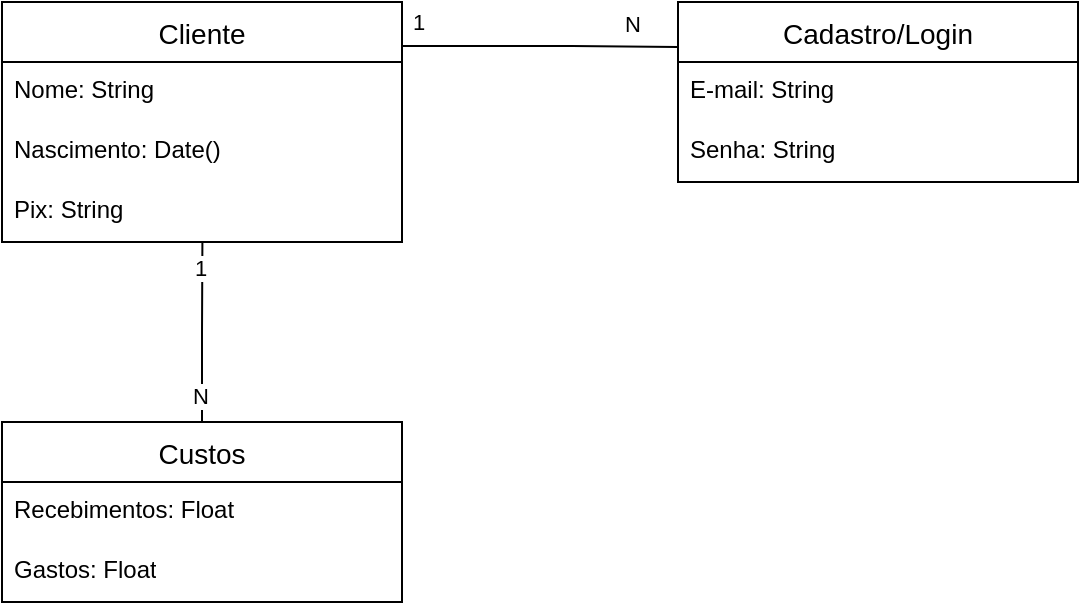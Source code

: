 <mxfile version="21.7.2" type="device">
  <diagram name="Página-1" id="2FSuW5vJXT9mi0WZvMT-">
    <mxGraphModel dx="1149" dy="657" grid="1" gridSize="10" guides="1" tooltips="1" connect="1" arrows="1" fold="1" page="1" pageScale="1" pageWidth="827" pageHeight="1169" math="0" shadow="0">
      <root>
        <mxCell id="0" />
        <mxCell id="1" parent="0" />
        <mxCell id="qsiIOJ_l1LNjUDK1hGzY-24" value="1" style="edgeStyle=orthogonalEdgeStyle;rounded=0;orthogonalLoop=1;jettySize=auto;html=1;exitX=1;exitY=0.25;exitDx=0;exitDy=0;entryX=0;entryY=0.25;entryDx=0;entryDy=0;endArrow=none;endFill=0;" parent="1" source="qsiIOJ_l1LNjUDK1hGzY-15" target="qsiIOJ_l1LNjUDK1hGzY-20" edge="1">
          <mxGeometry x="-0.783" y="13" relative="1" as="geometry">
            <Array as="points">
              <mxPoint x="430" y="102" />
              <mxPoint x="430" y="102" />
            </Array>
            <mxPoint y="1" as="offset" />
          </mxGeometry>
        </mxCell>
        <mxCell id="qsiIOJ_l1LNjUDK1hGzY-25" value="N" style="edgeLabel;html=1;align=center;verticalAlign=middle;resizable=0;points=[];" parent="qsiIOJ_l1LNjUDK1hGzY-24" vertex="1" connectable="0">
          <mxGeometry x="0.681" relative="1" as="geometry">
            <mxPoint y="-12" as="offset" />
          </mxGeometry>
        </mxCell>
        <mxCell id="qsiIOJ_l1LNjUDK1hGzY-15" value="Cliente" style="swimlane;fontStyle=0;childLayout=stackLayout;horizontal=1;startSize=30;horizontalStack=0;resizeParent=1;resizeParentMax=0;resizeLast=0;collapsible=1;marginBottom=0;align=center;fontSize=14;" parent="1" vertex="1">
          <mxGeometry x="145" y="80" width="200" height="120" as="geometry">
            <mxRectangle x="80" y="50" width="80" height="30" as="alternateBounds" />
          </mxGeometry>
        </mxCell>
        <mxCell id="qsiIOJ_l1LNjUDK1hGzY-16" value="Nome: String" style="text;strokeColor=none;fillColor=none;spacingLeft=4;spacingRight=4;overflow=hidden;rotatable=0;points=[[0,0.5],[1,0.5]];portConstraint=eastwest;fontSize=12;whiteSpace=wrap;html=1;" parent="qsiIOJ_l1LNjUDK1hGzY-15" vertex="1">
          <mxGeometry y="30" width="200" height="30" as="geometry" />
        </mxCell>
        <mxCell id="qsiIOJ_l1LNjUDK1hGzY-17" value="Nascimento: Date()" style="text;strokeColor=none;fillColor=none;spacingLeft=4;spacingRight=4;overflow=hidden;rotatable=0;points=[[0,0.5],[1,0.5]];portConstraint=eastwest;fontSize=12;whiteSpace=wrap;html=1;" parent="qsiIOJ_l1LNjUDK1hGzY-15" vertex="1">
          <mxGeometry y="60" width="200" height="30" as="geometry" />
        </mxCell>
        <mxCell id="qsiIOJ_l1LNjUDK1hGzY-31" value="Pix: String" style="text;strokeColor=none;fillColor=none;spacingLeft=4;spacingRight=4;overflow=hidden;rotatable=0;points=[[0,0.5],[1,0.5]];portConstraint=eastwest;fontSize=12;whiteSpace=wrap;html=1;" parent="qsiIOJ_l1LNjUDK1hGzY-15" vertex="1">
          <mxGeometry y="90" width="200" height="30" as="geometry" />
        </mxCell>
        <mxCell id="qsiIOJ_l1LNjUDK1hGzY-20" value="Cadastro/Login" style="swimlane;fontStyle=0;childLayout=stackLayout;horizontal=1;startSize=30;horizontalStack=0;resizeParent=1;resizeParentMax=0;resizeLast=0;collapsible=1;marginBottom=0;align=center;fontSize=14;" parent="1" vertex="1">
          <mxGeometry x="483" y="80" width="200" height="90" as="geometry">
            <mxRectangle x="80" y="50" width="80" height="30" as="alternateBounds" />
          </mxGeometry>
        </mxCell>
        <mxCell id="qsiIOJ_l1LNjUDK1hGzY-21" value="E-mail: String" style="text;strokeColor=none;fillColor=none;spacingLeft=4;spacingRight=4;overflow=hidden;rotatable=0;points=[[0,0.5],[1,0.5]];portConstraint=eastwest;fontSize=12;whiteSpace=wrap;html=1;" parent="qsiIOJ_l1LNjUDK1hGzY-20" vertex="1">
          <mxGeometry y="30" width="200" height="30" as="geometry" />
        </mxCell>
        <mxCell id="qsiIOJ_l1LNjUDK1hGzY-22" value="Senha: String" style="text;strokeColor=none;fillColor=none;spacingLeft=4;spacingRight=4;overflow=hidden;rotatable=0;points=[[0,0.5],[1,0.5]];portConstraint=eastwest;fontSize=12;whiteSpace=wrap;html=1;" parent="qsiIOJ_l1LNjUDK1hGzY-20" vertex="1">
          <mxGeometry y="60" width="200" height="30" as="geometry" />
        </mxCell>
        <mxCell id="qsiIOJ_l1LNjUDK1hGzY-33" style="edgeStyle=orthogonalEdgeStyle;rounded=0;orthogonalLoop=1;jettySize=auto;html=1;exitX=0.5;exitY=0;exitDx=0;exitDy=0;entryX=0.501;entryY=1;entryDx=0;entryDy=0;entryPerimeter=0;endArrow=none;endFill=0;" parent="1" source="qsiIOJ_l1LNjUDK1hGzY-26" target="qsiIOJ_l1LNjUDK1hGzY-31" edge="1">
          <mxGeometry relative="1" as="geometry" />
        </mxCell>
        <mxCell id="t6incjUmjU6DZLUV4Rwj-1" value="1" style="edgeLabel;html=1;align=center;verticalAlign=middle;resizable=0;points=[];" vertex="1" connectable="0" parent="qsiIOJ_l1LNjUDK1hGzY-33">
          <mxGeometry x="0.712" y="-1" relative="1" as="geometry">
            <mxPoint x="-2" as="offset" />
          </mxGeometry>
        </mxCell>
        <mxCell id="t6incjUmjU6DZLUV4Rwj-2" value="N" style="edgeLabel;html=1;align=center;verticalAlign=middle;resizable=0;points=[];" vertex="1" connectable="0" parent="qsiIOJ_l1LNjUDK1hGzY-33">
          <mxGeometry x="-0.697" y="1" relative="1" as="geometry">
            <mxPoint as="offset" />
          </mxGeometry>
        </mxCell>
        <mxCell id="qsiIOJ_l1LNjUDK1hGzY-26" value="Custos" style="swimlane;fontStyle=0;childLayout=stackLayout;horizontal=1;startSize=30;horizontalStack=0;resizeParent=1;resizeParentMax=0;resizeLast=0;collapsible=1;marginBottom=0;align=center;fontSize=14;" parent="1" vertex="1">
          <mxGeometry x="145" y="290" width="200" height="90" as="geometry">
            <mxRectangle x="80" y="50" width="80" height="30" as="alternateBounds" />
          </mxGeometry>
        </mxCell>
        <mxCell id="qsiIOJ_l1LNjUDK1hGzY-27" value="Recebimentos: Float" style="text;strokeColor=none;fillColor=none;spacingLeft=4;spacingRight=4;overflow=hidden;rotatable=0;points=[[0,0.5],[1,0.5]];portConstraint=eastwest;fontSize=12;whiteSpace=wrap;html=1;" parent="qsiIOJ_l1LNjUDK1hGzY-26" vertex="1">
          <mxGeometry y="30" width="200" height="30" as="geometry" />
        </mxCell>
        <mxCell id="qsiIOJ_l1LNjUDK1hGzY-28" value="Gastos: Float" style="text;strokeColor=none;fillColor=none;spacingLeft=4;spacingRight=4;overflow=hidden;rotatable=0;points=[[0,0.5],[1,0.5]];portConstraint=eastwest;fontSize=12;whiteSpace=wrap;html=1;" parent="qsiIOJ_l1LNjUDK1hGzY-26" vertex="1">
          <mxGeometry y="60" width="200" height="30" as="geometry" />
        </mxCell>
      </root>
    </mxGraphModel>
  </diagram>
</mxfile>
